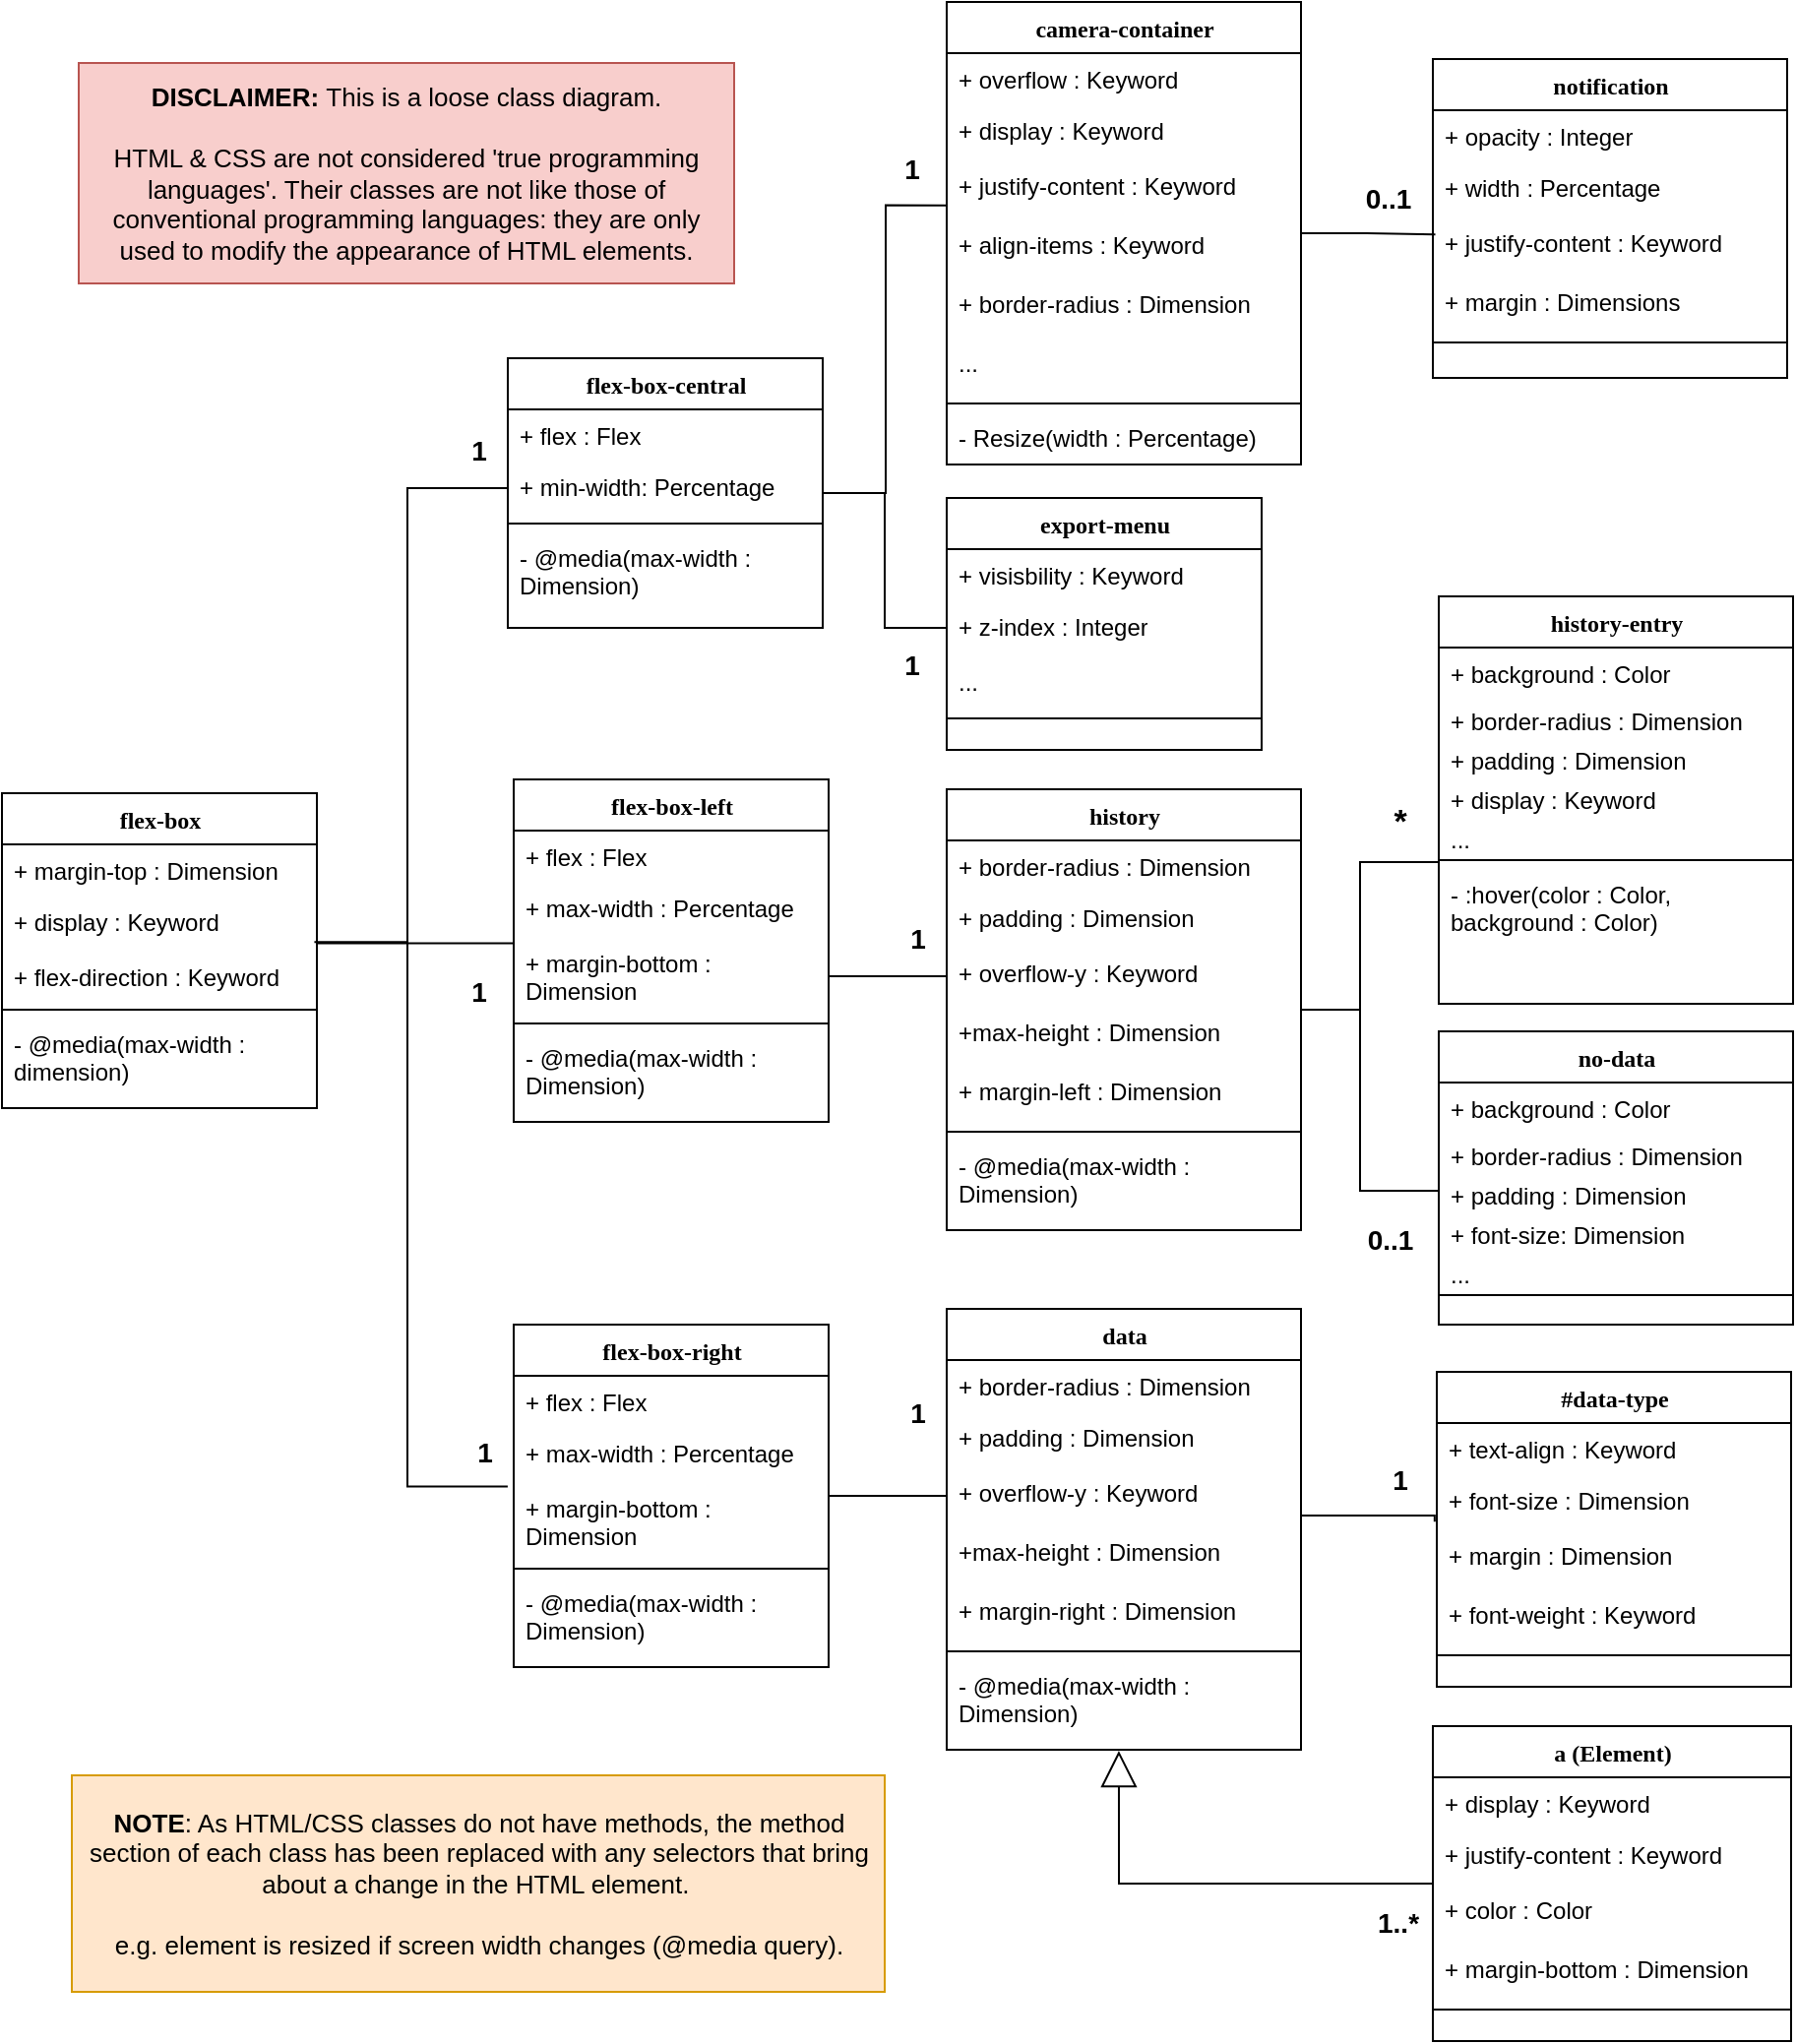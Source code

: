 <mxfile version="24.2.1" type="github">
  <diagram name="Page-1" id="9f46799a-70d6-7492-0946-bef42562c5a5">
    <mxGraphModel dx="1733" dy="863" grid="0" gridSize="10" guides="1" tooltips="1" connect="1" arrows="1" fold="1" page="1" pageScale="1" pageWidth="1200" pageHeight="1600" background="#ffffff" math="0" shadow="0">
      <root>
        <mxCell id="0" />
        <mxCell id="1" parent="0" />
        <mxCell id="78961159f06e98e8-17" value="flex-box" style="swimlane;html=1;fontStyle=1;align=center;verticalAlign=top;childLayout=stackLayout;horizontal=1;startSize=26;horizontalStack=0;resizeParent=1;resizeLast=0;collapsible=1;marginBottom=0;swimlaneFillColor=#ffffff;rounded=0;shadow=0;comic=0;labelBackgroundColor=none;strokeWidth=1;fillColor=none;fontFamily=Verdana;fontSize=12" parent="1" vertex="1">
          <mxGeometry x="103" y="430" width="160" height="160" as="geometry">
            <mxRectangle x="90" y="83" width="160" height="30" as="alternateBounds" />
          </mxGeometry>
        </mxCell>
        <mxCell id="78961159f06e98e8-21" value="+ margin-top : Dimension" style="text;html=1;strokeColor=none;fillColor=none;align=left;verticalAlign=top;spacingLeft=4;spacingRight=4;whiteSpace=wrap;overflow=hidden;rotatable=0;points=[[0,0.5],[1,0.5]];portConstraint=eastwest;" parent="78961159f06e98e8-17" vertex="1">
          <mxGeometry y="26" width="160" height="26" as="geometry" />
        </mxCell>
        <mxCell id="78961159f06e98e8-23" value="+ display : Keyword" style="text;html=1;strokeColor=none;fillColor=none;align=left;verticalAlign=top;spacingLeft=4;spacingRight=4;whiteSpace=wrap;overflow=hidden;rotatable=0;points=[[0,0.5],[1,0.5]];portConstraint=eastwest;" parent="78961159f06e98e8-17" vertex="1">
          <mxGeometry y="52" width="160" height="28" as="geometry" />
        </mxCell>
        <mxCell id="78961159f06e98e8-25" value="+ flex-direction : Keyword" style="text;html=1;strokeColor=none;fillColor=none;align=left;verticalAlign=top;spacingLeft=4;spacingRight=4;whiteSpace=wrap;overflow=hidden;rotatable=0;points=[[0,0.5],[1,0.5]];portConstraint=eastwest;" parent="78961159f06e98e8-17" vertex="1">
          <mxGeometry y="80" width="160" height="26" as="geometry" />
        </mxCell>
        <mxCell id="78961159f06e98e8-19" value="" style="line;html=1;strokeWidth=1;fillColor=none;align=left;verticalAlign=middle;spacingTop=-1;spacingLeft=3;spacingRight=3;rotatable=0;labelPosition=right;points=[];portConstraint=eastwest;" parent="78961159f06e98e8-17" vertex="1">
          <mxGeometry y="106" width="160" height="8" as="geometry" />
        </mxCell>
        <mxCell id="78961159f06e98e8-27" value="- @media(max-width : dimension)" style="text;html=1;strokeColor=none;fillColor=none;align=left;verticalAlign=top;spacingLeft=4;spacingRight=4;whiteSpace=wrap;overflow=hidden;rotatable=0;points=[[0,0.5],[1,0.5]];portConstraint=eastwest;" parent="78961159f06e98e8-17" vertex="1">
          <mxGeometry y="114" width="160" height="46" as="geometry" />
        </mxCell>
        <mxCell id="QspbpNz6Xd5K4gfzbwX--32" style="edgeStyle=orthogonalEdgeStyle;rounded=0;orthogonalLoop=1;jettySize=auto;html=1;entryX=0;entryY=0.5;entryDx=0;entryDy=0;endArrow=none;endFill=0;" edge="1" parent="1" source="VXxcSdtV-oXkEHzaBl_M-11" target="QspbpNz6Xd5K4gfzbwX--6">
          <mxGeometry relative="1" as="geometry" />
        </mxCell>
        <mxCell id="VXxcSdtV-oXkEHzaBl_M-11" value="flex-box-central" style="swimlane;html=1;fontStyle=1;align=center;verticalAlign=top;childLayout=stackLayout;horizontal=1;startSize=26;horizontalStack=0;resizeParent=1;resizeLast=0;collapsible=1;marginBottom=0;swimlaneFillColor=#ffffff;rounded=0;shadow=0;comic=0;labelBackgroundColor=none;strokeWidth=1;fillColor=none;fontFamily=Verdana;fontSize=12" parent="1" vertex="1">
          <mxGeometry x="360" y="209" width="160" height="137" as="geometry">
            <mxRectangle x="90" y="83" width="160" height="30" as="alternateBounds" />
          </mxGeometry>
        </mxCell>
        <mxCell id="VXxcSdtV-oXkEHzaBl_M-12" value="+ flex : Flex" style="text;html=1;strokeColor=none;fillColor=none;align=left;verticalAlign=top;spacingLeft=4;spacingRight=4;whiteSpace=wrap;overflow=hidden;rotatable=0;points=[[0,0.5],[1,0.5]];portConstraint=eastwest;" parent="VXxcSdtV-oXkEHzaBl_M-11" vertex="1">
          <mxGeometry y="26" width="160" height="26" as="geometry" />
        </mxCell>
        <mxCell id="VXxcSdtV-oXkEHzaBl_M-14" value="+ min-width: Percentage" style="text;html=1;strokeColor=none;fillColor=none;align=left;verticalAlign=top;spacingLeft=4;spacingRight=4;whiteSpace=wrap;overflow=hidden;rotatable=0;points=[[0,0.5],[1,0.5]];portConstraint=eastwest;" parent="VXxcSdtV-oXkEHzaBl_M-11" vertex="1">
          <mxGeometry y="52" width="160" height="28" as="geometry" />
        </mxCell>
        <mxCell id="VXxcSdtV-oXkEHzaBl_M-16" value="" style="line;html=1;strokeWidth=1;fillColor=none;align=left;verticalAlign=middle;spacingTop=-1;spacingLeft=3;spacingRight=3;rotatable=0;labelPosition=right;points=[];portConstraint=eastwest;" parent="VXxcSdtV-oXkEHzaBl_M-11" vertex="1">
          <mxGeometry y="80" width="160" height="8" as="geometry" />
        </mxCell>
        <mxCell id="VXxcSdtV-oXkEHzaBl_M-17" value="- @media(max-width : Dimension)" style="text;html=1;strokeColor=none;fillColor=none;align=left;verticalAlign=top;spacingLeft=4;spacingRight=4;whiteSpace=wrap;overflow=hidden;rotatable=0;points=[[0,0.5],[1,0.5]];portConstraint=eastwest;" parent="VXxcSdtV-oXkEHzaBl_M-11" vertex="1">
          <mxGeometry y="88" width="160" height="46" as="geometry" />
        </mxCell>
        <mxCell id="VXxcSdtV-oXkEHzaBl_M-3" style="edgeStyle=orthogonalEdgeStyle;rounded=0;orthogonalLoop=1;jettySize=auto;html=1;strokeColor=default;align=center;verticalAlign=middle;fontFamily=Helvetica;fontSize=11;fontColor=default;labelBackgroundColor=default;endArrow=none;endFill=0;entryX=0;entryY=0.5;entryDx=0;entryDy=0;exitX=0.992;exitY=-0.17;exitDx=0;exitDy=0;exitPerimeter=0;" parent="1" source="78961159f06e98e8-25" target="VXxcSdtV-oXkEHzaBl_M-14" edge="1">
          <mxGeometry relative="1" as="geometry">
            <mxPoint x="363" y="439" as="targetPoint" />
            <Array as="points">
              <mxPoint x="309" y="506" />
              <mxPoint x="309" y="275" />
            </Array>
          </mxGeometry>
        </mxCell>
        <mxCell id="VXxcSdtV-oXkEHzaBl_M-19" value="1" style="text;html=1;align=center;verticalAlign=middle;resizable=0;points=[];autosize=1;strokeColor=none;fillColor=none;fontFamily=Helvetica;fontSize=14;fontColor=default;labelBackgroundColor=default;fontStyle=1" parent="1" vertex="1">
          <mxGeometry x="330" y="241" width="30" height="30" as="geometry" />
        </mxCell>
        <mxCell id="VXxcSdtV-oXkEHzaBl_M-20" value="flex-box-left" style="swimlane;html=1;fontStyle=1;align=center;verticalAlign=top;childLayout=stackLayout;horizontal=1;startSize=26;horizontalStack=0;resizeParent=1;resizeLast=0;collapsible=1;marginBottom=0;swimlaneFillColor=#ffffff;rounded=0;shadow=0;comic=0;labelBackgroundColor=none;strokeWidth=1;fillColor=none;fontFamily=Verdana;fontSize=12" parent="1" vertex="1">
          <mxGeometry x="363" y="423" width="160" height="174" as="geometry">
            <mxRectangle x="90" y="83" width="160" height="30" as="alternateBounds" />
          </mxGeometry>
        </mxCell>
        <mxCell id="VXxcSdtV-oXkEHzaBl_M-21" value="+ flex : Flex" style="text;html=1;strokeColor=none;fillColor=none;align=left;verticalAlign=top;spacingLeft=4;spacingRight=4;whiteSpace=wrap;overflow=hidden;rotatable=0;points=[[0,0.5],[1,0.5]];portConstraint=eastwest;" parent="VXxcSdtV-oXkEHzaBl_M-20" vertex="1">
          <mxGeometry y="26" width="160" height="26" as="geometry" />
        </mxCell>
        <mxCell id="VXxcSdtV-oXkEHzaBl_M-23" value="+ max-width : Percentage" style="text;html=1;strokeColor=none;fillColor=none;align=left;verticalAlign=top;spacingLeft=4;spacingRight=4;whiteSpace=wrap;overflow=hidden;rotatable=0;points=[[0,0.5],[1,0.5]];portConstraint=eastwest;" parent="VXxcSdtV-oXkEHzaBl_M-20" vertex="1">
          <mxGeometry y="52" width="160" height="28" as="geometry" />
        </mxCell>
        <mxCell id="VXxcSdtV-oXkEHzaBl_M-24" value="+ margin-bottom : Dimension" style="text;html=1;strokeColor=none;fillColor=none;align=left;verticalAlign=top;spacingLeft=4;spacingRight=4;whiteSpace=wrap;overflow=hidden;rotatable=0;points=[[0,0.5],[1,0.5]];portConstraint=eastwest;" parent="VXxcSdtV-oXkEHzaBl_M-20" vertex="1">
          <mxGeometry y="80" width="160" height="40" as="geometry" />
        </mxCell>
        <mxCell id="VXxcSdtV-oXkEHzaBl_M-25" value="" style="line;html=1;strokeWidth=1;fillColor=none;align=left;verticalAlign=middle;spacingTop=-1;spacingLeft=3;spacingRight=3;rotatable=0;labelPosition=right;points=[];portConstraint=eastwest;" parent="VXxcSdtV-oXkEHzaBl_M-20" vertex="1">
          <mxGeometry y="120" width="160" height="8" as="geometry" />
        </mxCell>
        <mxCell id="VXxcSdtV-oXkEHzaBl_M-26" value="- @media(max-width : Dimension)" style="text;html=1;strokeColor=none;fillColor=none;align=left;verticalAlign=top;spacingLeft=4;spacingRight=4;whiteSpace=wrap;overflow=hidden;rotatable=0;points=[[0,0.5],[1,0.5]];portConstraint=eastwest;" parent="VXxcSdtV-oXkEHzaBl_M-20" vertex="1">
          <mxGeometry y="128" width="160" height="46" as="geometry" />
        </mxCell>
        <mxCell id="VXxcSdtV-oXkEHzaBl_M-59" style="edgeStyle=orthogonalEdgeStyle;rounded=0;orthogonalLoop=1;jettySize=auto;html=1;entryX=0;entryY=0.5;entryDx=0;entryDy=0;strokeColor=default;align=center;verticalAlign=middle;fontFamily=Helvetica;fontSize=11;fontColor=default;labelBackgroundColor=default;endArrow=none;endFill=0;" parent="1" source="VXxcSdtV-oXkEHzaBl_M-34" target="VXxcSdtV-oXkEHzaBl_M-54" edge="1">
          <mxGeometry relative="1" as="geometry" />
        </mxCell>
        <mxCell id="VXxcSdtV-oXkEHzaBl_M-34" value="flex-box-right" style="swimlane;html=1;fontStyle=1;align=center;verticalAlign=top;childLayout=stackLayout;horizontal=1;startSize=26;horizontalStack=0;resizeParent=1;resizeLast=0;collapsible=1;marginBottom=0;swimlaneFillColor=#ffffff;rounded=0;shadow=0;comic=0;labelBackgroundColor=none;strokeWidth=1;fillColor=none;fontFamily=Verdana;fontSize=12" parent="1" vertex="1">
          <mxGeometry x="363" y="700" width="160" height="174" as="geometry">
            <mxRectangle x="90" y="83" width="160" height="30" as="alternateBounds" />
          </mxGeometry>
        </mxCell>
        <mxCell id="VXxcSdtV-oXkEHzaBl_M-35" value="+ flex : Flex" style="text;html=1;strokeColor=none;fillColor=none;align=left;verticalAlign=top;spacingLeft=4;spacingRight=4;whiteSpace=wrap;overflow=hidden;rotatable=0;points=[[0,0.5],[1,0.5]];portConstraint=eastwest;" parent="VXxcSdtV-oXkEHzaBl_M-34" vertex="1">
          <mxGeometry y="26" width="160" height="26" as="geometry" />
        </mxCell>
        <mxCell id="VXxcSdtV-oXkEHzaBl_M-36" value="+ max-width : Percentage" style="text;html=1;strokeColor=none;fillColor=none;align=left;verticalAlign=top;spacingLeft=4;spacingRight=4;whiteSpace=wrap;overflow=hidden;rotatable=0;points=[[0,0.5],[1,0.5]];portConstraint=eastwest;" parent="VXxcSdtV-oXkEHzaBl_M-34" vertex="1">
          <mxGeometry y="52" width="160" height="28" as="geometry" />
        </mxCell>
        <mxCell id="VXxcSdtV-oXkEHzaBl_M-37" value="+ margin-bottom : Dimension" style="text;html=1;strokeColor=none;fillColor=none;align=left;verticalAlign=top;spacingLeft=4;spacingRight=4;whiteSpace=wrap;overflow=hidden;rotatable=0;points=[[0,0.5],[1,0.5]];portConstraint=eastwest;" parent="VXxcSdtV-oXkEHzaBl_M-34" vertex="1">
          <mxGeometry y="80" width="160" height="40" as="geometry" />
        </mxCell>
        <mxCell id="VXxcSdtV-oXkEHzaBl_M-38" value="" style="line;html=1;strokeWidth=1;fillColor=none;align=left;verticalAlign=middle;spacingTop=-1;spacingLeft=3;spacingRight=3;rotatable=0;labelPosition=right;points=[];portConstraint=eastwest;" parent="VXxcSdtV-oXkEHzaBl_M-34" vertex="1">
          <mxGeometry y="120" width="160" height="8" as="geometry" />
        </mxCell>
        <mxCell id="VXxcSdtV-oXkEHzaBl_M-39" value="- @media(max-width : Dimension)" style="text;html=1;strokeColor=none;fillColor=none;align=left;verticalAlign=top;spacingLeft=4;spacingRight=4;whiteSpace=wrap;overflow=hidden;rotatable=0;points=[[0,0.5],[1,0.5]];portConstraint=eastwest;" parent="VXxcSdtV-oXkEHzaBl_M-34" vertex="1">
          <mxGeometry y="128" width="160" height="46" as="geometry" />
        </mxCell>
        <mxCell id="VXxcSdtV-oXkEHzaBl_M-40" style="edgeStyle=orthogonalEdgeStyle;rounded=0;orthogonalLoop=1;jettySize=auto;html=1;entryX=-0.001;entryY=0.08;entryDx=0;entryDy=0;entryPerimeter=0;strokeColor=default;align=center;verticalAlign=middle;fontFamily=Helvetica;fontSize=11;fontColor=default;labelBackgroundColor=default;endArrow=none;endFill=0;" parent="1" source="78961159f06e98e8-17" target="VXxcSdtV-oXkEHzaBl_M-24" edge="1">
          <mxGeometry relative="1" as="geometry">
            <Array as="points">
              <mxPoint x="363" y="506" />
            </Array>
          </mxGeometry>
        </mxCell>
        <mxCell id="VXxcSdtV-oXkEHzaBl_M-41" style="edgeStyle=orthogonalEdgeStyle;rounded=0;orthogonalLoop=1;jettySize=auto;html=1;entryX=-0.019;entryY=0.056;entryDx=0;entryDy=0;entryPerimeter=0;strokeColor=default;align=center;verticalAlign=middle;fontFamily=Helvetica;fontSize=11;fontColor=default;labelBackgroundColor=default;endArrow=none;endFill=0;" parent="1" source="78961159f06e98e8-17" target="VXxcSdtV-oXkEHzaBl_M-37" edge="1">
          <mxGeometry relative="1" as="geometry">
            <Array as="points">
              <mxPoint x="309" y="506" />
              <mxPoint x="309" y="782" />
            </Array>
          </mxGeometry>
        </mxCell>
        <mxCell id="VXxcSdtV-oXkEHzaBl_M-42" value="1" style="text;html=1;align=center;verticalAlign=middle;resizable=0;points=[];autosize=1;strokeColor=none;fillColor=none;fontFamily=Helvetica;fontSize=14;fontColor=default;labelBackgroundColor=default;fontStyle=1" parent="1" vertex="1">
          <mxGeometry x="330" y="516" width="30" height="30" as="geometry" />
        </mxCell>
        <mxCell id="VXxcSdtV-oXkEHzaBl_M-43" value="1" style="text;html=1;align=center;verticalAlign=middle;resizable=0;points=[];autosize=1;strokeColor=none;fillColor=none;fontFamily=Helvetica;fontSize=14;fontColor=default;labelBackgroundColor=default;fontStyle=1" parent="1" vertex="1">
          <mxGeometry x="333" y="750" width="30" height="30" as="geometry" />
        </mxCell>
        <mxCell id="VXxcSdtV-oXkEHzaBl_M-116" style="edgeStyle=orthogonalEdgeStyle;rounded=0;orthogonalLoop=1;jettySize=auto;html=1;entryX=0;entryY=0.5;entryDx=0;entryDy=0;strokeColor=default;align=center;verticalAlign=middle;fontFamily=Helvetica;fontSize=11;fontColor=default;labelBackgroundColor=default;endArrow=none;endFill=0;" parent="1" source="VXxcSdtV-oXkEHzaBl_M-44" target="VXxcSdtV-oXkEHzaBl_M-104" edge="1">
          <mxGeometry relative="1" as="geometry">
            <Array as="points">
              <mxPoint x="793" y="540" />
              <mxPoint x="793" y="465" />
            </Array>
          </mxGeometry>
        </mxCell>
        <mxCell id="VXxcSdtV-oXkEHzaBl_M-117" style="edgeStyle=orthogonalEdgeStyle;rounded=0;orthogonalLoop=1;jettySize=auto;html=1;entryX=0;entryY=0.5;entryDx=0;entryDy=0;strokeColor=default;align=center;verticalAlign=middle;fontFamily=Helvetica;fontSize=11;fontColor=default;labelBackgroundColor=default;endArrow=none;endFill=0;" parent="1" source="VXxcSdtV-oXkEHzaBl_M-44" target="VXxcSdtV-oXkEHzaBl_M-112" edge="1">
          <mxGeometry relative="1" as="geometry">
            <Array as="points">
              <mxPoint x="793" y="540" />
              <mxPoint x="793" y="632" />
              <mxPoint x="833" y="632" />
            </Array>
          </mxGeometry>
        </mxCell>
        <mxCell id="VXxcSdtV-oXkEHzaBl_M-44" value="history" style="swimlane;html=1;fontStyle=1;align=center;verticalAlign=top;childLayout=stackLayout;horizontal=1;startSize=26;horizontalStack=0;resizeParent=1;resizeLast=0;collapsible=1;marginBottom=0;swimlaneFillColor=#ffffff;rounded=0;shadow=0;comic=0;labelBackgroundColor=none;strokeWidth=1;fillColor=none;fontFamily=Verdana;fontSize=12" parent="1" vertex="1">
          <mxGeometry x="583" y="428" width="180" height="224" as="geometry">
            <mxRectangle x="90" y="83" width="160" height="30" as="alternateBounds" />
          </mxGeometry>
        </mxCell>
        <mxCell id="VXxcSdtV-oXkEHzaBl_M-45" value="+ border-radius : Dimension" style="text;html=1;strokeColor=none;fillColor=none;align=left;verticalAlign=top;spacingLeft=4;spacingRight=4;whiteSpace=wrap;overflow=hidden;rotatable=0;points=[[0,0.5],[1,0.5]];portConstraint=eastwest;" parent="VXxcSdtV-oXkEHzaBl_M-44" vertex="1">
          <mxGeometry y="26" width="180" height="26" as="geometry" />
        </mxCell>
        <mxCell id="VXxcSdtV-oXkEHzaBl_M-46" value="+ padding : Dimension" style="text;html=1;strokeColor=none;fillColor=none;align=left;verticalAlign=top;spacingLeft=4;spacingRight=4;whiteSpace=wrap;overflow=hidden;rotatable=0;points=[[0,0.5],[1,0.5]];portConstraint=eastwest;" parent="VXxcSdtV-oXkEHzaBl_M-44" vertex="1">
          <mxGeometry y="52" width="180" height="28" as="geometry" />
        </mxCell>
        <mxCell id="VXxcSdtV-oXkEHzaBl_M-47" value="+ overflow-y : Keyword" style="text;html=1;strokeColor=none;fillColor=none;align=left;verticalAlign=top;spacingLeft=4;spacingRight=4;whiteSpace=wrap;overflow=hidden;rotatable=0;points=[[0,0.5],[1,0.5]];portConstraint=eastwest;" parent="VXxcSdtV-oXkEHzaBl_M-44" vertex="1">
          <mxGeometry y="80" width="180" height="30" as="geometry" />
        </mxCell>
        <mxCell id="VXxcSdtV-oXkEHzaBl_M-50" value="+max-height : Dimension" style="text;html=1;strokeColor=none;fillColor=none;align=left;verticalAlign=top;spacingLeft=4;spacingRight=4;whiteSpace=wrap;overflow=hidden;rotatable=0;points=[[0,0.5],[1,0.5]];portConstraint=eastwest;" parent="VXxcSdtV-oXkEHzaBl_M-44" vertex="1">
          <mxGeometry y="110" width="180" height="30" as="geometry" />
        </mxCell>
        <mxCell id="VXxcSdtV-oXkEHzaBl_M-65" value="+ margin-left : Dimension" style="text;html=1;strokeColor=none;fillColor=none;align=left;verticalAlign=top;spacingLeft=4;spacingRight=4;whiteSpace=wrap;overflow=hidden;rotatable=0;points=[[0,0.5],[1,0.5]];portConstraint=eastwest;" parent="VXxcSdtV-oXkEHzaBl_M-44" vertex="1">
          <mxGeometry y="140" width="180" height="30" as="geometry" />
        </mxCell>
        <mxCell id="VXxcSdtV-oXkEHzaBl_M-48" value="" style="line;html=1;strokeWidth=1;fillColor=none;align=left;verticalAlign=middle;spacingTop=-1;spacingLeft=3;spacingRight=3;rotatable=0;labelPosition=right;points=[];portConstraint=eastwest;" parent="VXxcSdtV-oXkEHzaBl_M-44" vertex="1">
          <mxGeometry y="170" width="180" height="8" as="geometry" />
        </mxCell>
        <mxCell id="VXxcSdtV-oXkEHzaBl_M-49" value="- @media(max-width : Dimension)" style="text;html=1;strokeColor=none;fillColor=none;align=left;verticalAlign=top;spacingLeft=4;spacingRight=4;whiteSpace=wrap;overflow=hidden;rotatable=0;points=[[0,0.5],[1,0.5]];portConstraint=eastwest;" parent="VXxcSdtV-oXkEHzaBl_M-44" vertex="1">
          <mxGeometry y="178" width="180" height="46" as="geometry" />
        </mxCell>
        <mxCell id="VXxcSdtV-oXkEHzaBl_M-51" value="data" style="swimlane;html=1;fontStyle=1;align=center;verticalAlign=top;childLayout=stackLayout;horizontal=1;startSize=26;horizontalStack=0;resizeParent=1;resizeLast=0;collapsible=1;marginBottom=0;swimlaneFillColor=#ffffff;rounded=0;shadow=0;comic=0;labelBackgroundColor=none;strokeWidth=1;fillColor=none;fontFamily=Verdana;fontSize=12" parent="1" vertex="1">
          <mxGeometry x="583" y="692" width="180" height="224" as="geometry">
            <mxRectangle x="90" y="83" width="160" height="30" as="alternateBounds" />
          </mxGeometry>
        </mxCell>
        <mxCell id="VXxcSdtV-oXkEHzaBl_M-52" value="+ border-radius : Dimension" style="text;html=1;strokeColor=none;fillColor=none;align=left;verticalAlign=top;spacingLeft=4;spacingRight=4;whiteSpace=wrap;overflow=hidden;rotatable=0;points=[[0,0.5],[1,0.5]];portConstraint=eastwest;" parent="VXxcSdtV-oXkEHzaBl_M-51" vertex="1">
          <mxGeometry y="26" width="180" height="26" as="geometry" />
        </mxCell>
        <mxCell id="VXxcSdtV-oXkEHzaBl_M-53" value="+ padding : Dimension" style="text;html=1;strokeColor=none;fillColor=none;align=left;verticalAlign=top;spacingLeft=4;spacingRight=4;whiteSpace=wrap;overflow=hidden;rotatable=0;points=[[0,0.5],[1,0.5]];portConstraint=eastwest;" parent="VXxcSdtV-oXkEHzaBl_M-51" vertex="1">
          <mxGeometry y="52" width="180" height="28" as="geometry" />
        </mxCell>
        <mxCell id="VXxcSdtV-oXkEHzaBl_M-54" value="+ overflow-y : Keyword" style="text;html=1;strokeColor=none;fillColor=none;align=left;verticalAlign=top;spacingLeft=4;spacingRight=4;whiteSpace=wrap;overflow=hidden;rotatable=0;points=[[0,0.5],[1,0.5]];portConstraint=eastwest;" parent="VXxcSdtV-oXkEHzaBl_M-51" vertex="1">
          <mxGeometry y="80" width="180" height="30" as="geometry" />
        </mxCell>
        <mxCell id="VXxcSdtV-oXkEHzaBl_M-55" value="+max-height : Dimension" style="text;html=1;strokeColor=none;fillColor=none;align=left;verticalAlign=top;spacingLeft=4;spacingRight=4;whiteSpace=wrap;overflow=hidden;rotatable=0;points=[[0,0.5],[1,0.5]];portConstraint=eastwest;" parent="VXxcSdtV-oXkEHzaBl_M-51" vertex="1">
          <mxGeometry y="110" width="180" height="30" as="geometry" />
        </mxCell>
        <mxCell id="VXxcSdtV-oXkEHzaBl_M-66" value="+ margin-right : Dimension" style="text;html=1;strokeColor=none;fillColor=none;align=left;verticalAlign=top;spacingLeft=4;spacingRight=4;whiteSpace=wrap;overflow=hidden;rotatable=0;points=[[0,0.5],[1,0.5]];portConstraint=eastwest;" parent="VXxcSdtV-oXkEHzaBl_M-51" vertex="1">
          <mxGeometry y="140" width="180" height="30" as="geometry" />
        </mxCell>
        <mxCell id="VXxcSdtV-oXkEHzaBl_M-56" value="" style="line;html=1;strokeWidth=1;fillColor=none;align=left;verticalAlign=middle;spacingTop=-1;spacingLeft=3;spacingRight=3;rotatable=0;labelPosition=right;points=[];portConstraint=eastwest;" parent="VXxcSdtV-oXkEHzaBl_M-51" vertex="1">
          <mxGeometry y="170" width="180" height="8" as="geometry" />
        </mxCell>
        <mxCell id="VXxcSdtV-oXkEHzaBl_M-57" value="- @media(max-width : Dimension)" style="text;html=1;strokeColor=none;fillColor=none;align=left;verticalAlign=top;spacingLeft=4;spacingRight=4;whiteSpace=wrap;overflow=hidden;rotatable=0;points=[[0,0.5],[1,0.5]];portConstraint=eastwest;" parent="VXxcSdtV-oXkEHzaBl_M-51" vertex="1">
          <mxGeometry y="178" width="180" height="46" as="geometry" />
        </mxCell>
        <mxCell id="VXxcSdtV-oXkEHzaBl_M-58" style="edgeStyle=orthogonalEdgeStyle;rounded=0;orthogonalLoop=1;jettySize=auto;html=1;entryX=0;entryY=0.5;entryDx=0;entryDy=0;strokeColor=default;align=center;verticalAlign=middle;fontFamily=Helvetica;fontSize=11;fontColor=default;labelBackgroundColor=default;endArrow=none;endFill=0;" parent="1" source="VXxcSdtV-oXkEHzaBl_M-24" target="VXxcSdtV-oXkEHzaBl_M-47" edge="1">
          <mxGeometry relative="1" as="geometry" />
        </mxCell>
        <mxCell id="VXxcSdtV-oXkEHzaBl_M-60" value="1" style="text;html=1;align=center;verticalAlign=middle;resizable=0;points=[];autosize=1;strokeColor=none;fillColor=none;fontFamily=Helvetica;fontSize=14;fontColor=default;labelBackgroundColor=default;fontStyle=1" parent="1" vertex="1">
          <mxGeometry x="553" y="489" width="30" height="30" as="geometry" />
        </mxCell>
        <mxCell id="VXxcSdtV-oXkEHzaBl_M-61" value="1" style="text;html=1;align=center;verticalAlign=middle;resizable=0;points=[];autosize=1;strokeColor=none;fillColor=none;fontFamily=Helvetica;fontSize=14;fontColor=default;labelBackgroundColor=default;fontStyle=1" parent="1" vertex="1">
          <mxGeometry x="553" y="730" width="30" height="30" as="geometry" />
        </mxCell>
        <mxCell id="VXxcSdtV-oXkEHzaBl_M-67" value="#data-type" style="swimlane;html=1;fontStyle=1;align=center;verticalAlign=top;childLayout=stackLayout;horizontal=1;startSize=26;horizontalStack=0;resizeParent=1;resizeLast=0;collapsible=1;marginBottom=0;swimlaneFillColor=#ffffff;rounded=0;shadow=0;comic=0;labelBackgroundColor=none;strokeWidth=1;fillColor=none;fontFamily=Verdana;fontSize=12" parent="1" vertex="1">
          <mxGeometry x="832" y="724" width="180" height="160" as="geometry">
            <mxRectangle x="90" y="83" width="160" height="30" as="alternateBounds" />
          </mxGeometry>
        </mxCell>
        <mxCell id="VXxcSdtV-oXkEHzaBl_M-68" value="+ text-align : Keyword" style="text;html=1;strokeColor=none;fillColor=none;align=left;verticalAlign=top;spacingLeft=4;spacingRight=4;whiteSpace=wrap;overflow=hidden;rotatable=0;points=[[0,0.5],[1,0.5]];portConstraint=eastwest;" parent="VXxcSdtV-oXkEHzaBl_M-67" vertex="1">
          <mxGeometry y="26" width="180" height="26" as="geometry" />
        </mxCell>
        <mxCell id="VXxcSdtV-oXkEHzaBl_M-69" value="+ font-size : Dimension" style="text;html=1;strokeColor=none;fillColor=none;align=left;verticalAlign=top;spacingLeft=4;spacingRight=4;whiteSpace=wrap;overflow=hidden;rotatable=0;points=[[0,0.5],[1,0.5]];portConstraint=eastwest;" parent="VXxcSdtV-oXkEHzaBl_M-67" vertex="1">
          <mxGeometry y="52" width="180" height="28" as="geometry" />
        </mxCell>
        <mxCell id="VXxcSdtV-oXkEHzaBl_M-70" value="+ margin : Dimension" style="text;html=1;strokeColor=none;fillColor=none;align=left;verticalAlign=top;spacingLeft=4;spacingRight=4;whiteSpace=wrap;overflow=hidden;rotatable=0;points=[[0,0.5],[1,0.5]];portConstraint=eastwest;" parent="VXxcSdtV-oXkEHzaBl_M-67" vertex="1">
          <mxGeometry y="80" width="180" height="30" as="geometry" />
        </mxCell>
        <mxCell id="VXxcSdtV-oXkEHzaBl_M-71" value="+ font-weight : Keyword" style="text;html=1;strokeColor=none;fillColor=none;align=left;verticalAlign=top;spacingLeft=4;spacingRight=4;whiteSpace=wrap;overflow=hidden;rotatable=0;points=[[0,0.5],[1,0.5]];portConstraint=eastwest;" parent="VXxcSdtV-oXkEHzaBl_M-67" vertex="1">
          <mxGeometry y="110" width="180" height="30" as="geometry" />
        </mxCell>
        <mxCell id="VXxcSdtV-oXkEHzaBl_M-73" value="" style="line;html=1;strokeWidth=1;fillColor=none;align=left;verticalAlign=middle;spacingTop=-1;spacingLeft=3;spacingRight=3;rotatable=0;labelPosition=right;points=[];portConstraint=eastwest;" parent="VXxcSdtV-oXkEHzaBl_M-67" vertex="1">
          <mxGeometry y="140" width="180" height="8" as="geometry" />
        </mxCell>
        <mxCell id="VXxcSdtV-oXkEHzaBl_M-87" value="a (Element)" style="swimlane;html=1;fontStyle=1;align=center;verticalAlign=top;childLayout=stackLayout;horizontal=1;startSize=26;horizontalStack=0;resizeParent=1;resizeLast=0;collapsible=1;marginBottom=0;swimlaneFillColor=#ffffff;rounded=0;shadow=0;comic=0;labelBackgroundColor=none;strokeWidth=1;fillColor=none;fontFamily=Verdana;fontSize=12" parent="1" vertex="1">
          <mxGeometry x="830" y="904" width="182" height="160" as="geometry">
            <mxRectangle x="90" y="83" width="160" height="30" as="alternateBounds" />
          </mxGeometry>
        </mxCell>
        <mxCell id="VXxcSdtV-oXkEHzaBl_M-88" value="+ display : Keyword" style="text;html=1;strokeColor=none;fillColor=none;align=left;verticalAlign=top;spacingLeft=4;spacingRight=4;whiteSpace=wrap;overflow=hidden;rotatable=0;points=[[0,0.5],[1,0.5]];portConstraint=eastwest;" parent="VXxcSdtV-oXkEHzaBl_M-87" vertex="1">
          <mxGeometry y="26" width="182" height="26" as="geometry" />
        </mxCell>
        <mxCell id="VXxcSdtV-oXkEHzaBl_M-89" value="+ justify-content : Keyword" style="text;html=1;strokeColor=none;fillColor=none;align=left;verticalAlign=top;spacingLeft=4;spacingRight=4;whiteSpace=wrap;overflow=hidden;rotatable=0;points=[[0,0.5],[1,0.5]];portConstraint=eastwest;" parent="VXxcSdtV-oXkEHzaBl_M-87" vertex="1">
          <mxGeometry y="52" width="182" height="28" as="geometry" />
        </mxCell>
        <mxCell id="VXxcSdtV-oXkEHzaBl_M-90" value="+ color : Color" style="text;html=1;strokeColor=none;fillColor=none;align=left;verticalAlign=top;spacingLeft=4;spacingRight=4;whiteSpace=wrap;overflow=hidden;rotatable=0;points=[[0,0.5],[1,0.5]];portConstraint=eastwest;" parent="VXxcSdtV-oXkEHzaBl_M-87" vertex="1">
          <mxGeometry y="80" width="182" height="30" as="geometry" />
        </mxCell>
        <mxCell id="VXxcSdtV-oXkEHzaBl_M-91" value="+ margin-bottom : Dimension" style="text;html=1;strokeColor=none;fillColor=none;align=left;verticalAlign=top;spacingLeft=4;spacingRight=4;whiteSpace=wrap;overflow=hidden;rotatable=0;points=[[0,0.5],[1,0.5]];portConstraint=eastwest;" parent="VXxcSdtV-oXkEHzaBl_M-87" vertex="1">
          <mxGeometry y="110" width="182" height="30" as="geometry" />
        </mxCell>
        <mxCell id="VXxcSdtV-oXkEHzaBl_M-93" value="" style="line;html=1;strokeWidth=1;fillColor=none;align=left;verticalAlign=middle;spacingTop=-1;spacingLeft=3;spacingRight=3;rotatable=0;labelPosition=right;points=[];portConstraint=eastwest;" parent="VXxcSdtV-oXkEHzaBl_M-87" vertex="1">
          <mxGeometry y="140" width="182" height="8" as="geometry" />
        </mxCell>
        <mxCell id="VXxcSdtV-oXkEHzaBl_M-96" style="edgeStyle=orthogonalEdgeStyle;rounded=0;orthogonalLoop=1;jettySize=auto;html=1;entryX=-0.006;entryY=-0.131;entryDx=0;entryDy=0;entryPerimeter=0;strokeColor=default;align=center;verticalAlign=middle;fontFamily=Helvetica;fontSize=11;fontColor=default;labelBackgroundColor=default;endArrow=none;endFill=0;" parent="1" source="VXxcSdtV-oXkEHzaBl_M-51" target="VXxcSdtV-oXkEHzaBl_M-70" edge="1">
          <mxGeometry relative="1" as="geometry">
            <Array as="points">
              <mxPoint x="831" y="797" />
            </Array>
          </mxGeometry>
        </mxCell>
        <mxCell id="VXxcSdtV-oXkEHzaBl_M-98" value="1" style="text;html=1;align=center;verticalAlign=middle;resizable=0;points=[];autosize=1;strokeColor=none;fillColor=none;fontFamily=Helvetica;fontSize=14;fontColor=default;labelBackgroundColor=default;fontStyle=1" parent="1" vertex="1">
          <mxGeometry x="798" y="764" width="30" height="30" as="geometry" />
        </mxCell>
        <mxCell id="VXxcSdtV-oXkEHzaBl_M-99" value="1..*" style="text;html=1;align=center;verticalAlign=middle;resizable=0;points=[];autosize=1;strokeColor=none;fillColor=none;fontFamily=Helvetica;fontSize=14;fontColor=default;labelBackgroundColor=default;fontStyle=1" parent="1" vertex="1">
          <mxGeometry x="792" y="989" width="40" height="30" as="geometry" />
        </mxCell>
        <mxCell id="VXxcSdtV-oXkEHzaBl_M-100" value="history-entry" style="swimlane;html=1;fontStyle=1;align=center;verticalAlign=top;childLayout=stackLayout;horizontal=1;startSize=26;horizontalStack=0;resizeParent=1;resizeLast=0;collapsible=1;marginBottom=0;swimlaneFillColor=#ffffff;rounded=0;shadow=0;comic=0;labelBackgroundColor=none;strokeWidth=1;fillColor=none;fontFamily=Verdana;fontSize=12" parent="1" vertex="1">
          <mxGeometry x="833" y="330" width="180" height="207" as="geometry">
            <mxRectangle x="90" y="83" width="160" height="30" as="alternateBounds" />
          </mxGeometry>
        </mxCell>
        <mxCell id="VXxcSdtV-oXkEHzaBl_M-101" value="+ background : Color" style="text;html=1;strokeColor=none;fillColor=none;align=left;verticalAlign=top;spacingLeft=4;spacingRight=4;whiteSpace=wrap;overflow=hidden;rotatable=0;points=[[0,0.5],[1,0.5]];portConstraint=eastwest;" parent="VXxcSdtV-oXkEHzaBl_M-100" vertex="1">
          <mxGeometry y="26" width="180" height="24" as="geometry" />
        </mxCell>
        <mxCell id="VXxcSdtV-oXkEHzaBl_M-102" value="+ border-radius : Dimension" style="text;html=1;strokeColor=none;fillColor=none;align=left;verticalAlign=top;spacingLeft=4;spacingRight=4;whiteSpace=wrap;overflow=hidden;rotatable=0;points=[[0,0.5],[1,0.5]];portConstraint=eastwest;" parent="VXxcSdtV-oXkEHzaBl_M-100" vertex="1">
          <mxGeometry y="50" width="180" height="20" as="geometry" />
        </mxCell>
        <mxCell id="VXxcSdtV-oXkEHzaBl_M-103" value="+ padding : Dimension" style="text;html=1;strokeColor=none;fillColor=none;align=left;verticalAlign=top;spacingLeft=4;spacingRight=4;whiteSpace=wrap;overflow=hidden;rotatable=0;points=[[0,0.5],[1,0.5]];portConstraint=eastwest;" parent="VXxcSdtV-oXkEHzaBl_M-100" vertex="1">
          <mxGeometry y="70" width="180" height="20" as="geometry" />
        </mxCell>
        <mxCell id="VXxcSdtV-oXkEHzaBl_M-104" value="+ display : Keyword" style="text;html=1;strokeColor=none;fillColor=none;align=left;verticalAlign=top;spacingLeft=4;spacingRight=4;whiteSpace=wrap;overflow=hidden;rotatable=0;points=[[0,0.5],[1,0.5]];portConstraint=eastwest;" parent="VXxcSdtV-oXkEHzaBl_M-100" vertex="1">
          <mxGeometry y="90" width="180" height="20" as="geometry" />
        </mxCell>
        <mxCell id="VXxcSdtV-oXkEHzaBl_M-105" value="..." style="text;html=1;strokeColor=none;fillColor=none;align=left;verticalAlign=top;spacingLeft=4;spacingRight=4;whiteSpace=wrap;overflow=hidden;rotatable=0;points=[[0,0.5],[1,0.5]];portConstraint=eastwest;" parent="VXxcSdtV-oXkEHzaBl_M-100" vertex="1">
          <mxGeometry y="110" width="180" height="20" as="geometry" />
        </mxCell>
        <mxCell id="VXxcSdtV-oXkEHzaBl_M-106" value="" style="line;html=1;strokeWidth=1;fillColor=none;align=left;verticalAlign=middle;spacingTop=-1;spacingLeft=3;spacingRight=3;rotatable=0;labelPosition=right;points=[];portConstraint=eastwest;" parent="VXxcSdtV-oXkEHzaBl_M-100" vertex="1">
          <mxGeometry y="130" width="180" height="8" as="geometry" />
        </mxCell>
        <mxCell id="VXxcSdtV-oXkEHzaBl_M-107" value="- :hover(color : Color, background : Color)" style="text;html=1;strokeColor=none;fillColor=none;align=left;verticalAlign=top;spacingLeft=4;spacingRight=4;whiteSpace=wrap;overflow=hidden;rotatable=0;points=[[0,0.5],[1,0.5]];portConstraint=eastwest;" parent="VXxcSdtV-oXkEHzaBl_M-100" vertex="1">
          <mxGeometry y="138" width="180" height="46" as="geometry" />
        </mxCell>
        <mxCell id="VXxcSdtV-oXkEHzaBl_M-108" value="no-data" style="swimlane;html=1;fontStyle=1;align=center;verticalAlign=top;childLayout=stackLayout;horizontal=1;startSize=26;horizontalStack=0;resizeParent=1;resizeLast=0;collapsible=1;marginBottom=0;swimlaneFillColor=#ffffff;rounded=0;shadow=0;comic=0;labelBackgroundColor=none;strokeWidth=1;fillColor=none;fontFamily=Verdana;fontSize=12" parent="1" vertex="1">
          <mxGeometry x="833" y="551" width="180" height="149" as="geometry">
            <mxRectangle x="90" y="83" width="160" height="30" as="alternateBounds" />
          </mxGeometry>
        </mxCell>
        <mxCell id="VXxcSdtV-oXkEHzaBl_M-109" value="+ background : Color" style="text;html=1;strokeColor=none;fillColor=none;align=left;verticalAlign=top;spacingLeft=4;spacingRight=4;whiteSpace=wrap;overflow=hidden;rotatable=0;points=[[0,0.5],[1,0.5]];portConstraint=eastwest;" parent="VXxcSdtV-oXkEHzaBl_M-108" vertex="1">
          <mxGeometry y="26" width="180" height="24" as="geometry" />
        </mxCell>
        <mxCell id="VXxcSdtV-oXkEHzaBl_M-110" value="+ border-radius : Dimension" style="text;html=1;strokeColor=none;fillColor=none;align=left;verticalAlign=top;spacingLeft=4;spacingRight=4;whiteSpace=wrap;overflow=hidden;rotatable=0;points=[[0,0.5],[1,0.5]];portConstraint=eastwest;" parent="VXxcSdtV-oXkEHzaBl_M-108" vertex="1">
          <mxGeometry y="50" width="180" height="20" as="geometry" />
        </mxCell>
        <mxCell id="VXxcSdtV-oXkEHzaBl_M-111" value="+ padding : Dimension" style="text;html=1;strokeColor=none;fillColor=none;align=left;verticalAlign=top;spacingLeft=4;spacingRight=4;whiteSpace=wrap;overflow=hidden;rotatable=0;points=[[0,0.5],[1,0.5]];portConstraint=eastwest;" parent="VXxcSdtV-oXkEHzaBl_M-108" vertex="1">
          <mxGeometry y="70" width="180" height="20" as="geometry" />
        </mxCell>
        <mxCell id="VXxcSdtV-oXkEHzaBl_M-112" value="+ font-size: Dimension" style="text;html=1;strokeColor=none;fillColor=none;align=left;verticalAlign=top;spacingLeft=4;spacingRight=4;whiteSpace=wrap;overflow=hidden;rotatable=0;points=[[0,0.5],[1,0.5]];portConstraint=eastwest;" parent="VXxcSdtV-oXkEHzaBl_M-108" vertex="1">
          <mxGeometry y="90" width="180" height="20" as="geometry" />
        </mxCell>
        <mxCell id="VXxcSdtV-oXkEHzaBl_M-113" value="..." style="text;html=1;strokeColor=none;fillColor=none;align=left;verticalAlign=top;spacingLeft=4;spacingRight=4;whiteSpace=wrap;overflow=hidden;rotatable=0;points=[[0,0.5],[1,0.5]];portConstraint=eastwest;" parent="VXxcSdtV-oXkEHzaBl_M-108" vertex="1">
          <mxGeometry y="110" width="180" height="20" as="geometry" />
        </mxCell>
        <mxCell id="VXxcSdtV-oXkEHzaBl_M-114" value="" style="line;html=1;strokeWidth=1;fillColor=none;align=left;verticalAlign=middle;spacingTop=-1;spacingLeft=3;spacingRight=3;rotatable=0;labelPosition=right;points=[];portConstraint=eastwest;" parent="VXxcSdtV-oXkEHzaBl_M-108" vertex="1">
          <mxGeometry y="130" width="180" height="8" as="geometry" />
        </mxCell>
        <mxCell id="VXxcSdtV-oXkEHzaBl_M-118" value="*" style="text;html=1;align=center;verticalAlign=middle;resizable=0;points=[];autosize=1;strokeColor=none;fillColor=none;fontFamily=Helvetica;fontSize=17;fontColor=default;labelBackgroundColor=default;fontStyle=1" parent="1" vertex="1">
          <mxGeometry x="798" y="430" width="30" height="30" as="geometry" />
        </mxCell>
        <mxCell id="VXxcSdtV-oXkEHzaBl_M-119" value="0..1" style="text;html=1;align=center;verticalAlign=middle;resizable=0;points=[];autosize=1;strokeColor=none;fillColor=none;fontFamily=Helvetica;fontSize=14;fontColor=default;labelBackgroundColor=default;fontStyle=1" parent="1" vertex="1">
          <mxGeometry x="783" y="642" width="50" height="30" as="geometry" />
        </mxCell>
        <mxCell id="VXxcSdtV-oXkEHzaBl_M-120" value="&lt;div style=&quot;font-size: 13px;&quot;&gt;&lt;b style=&quot;font-size: 13px;&quot;&gt;DISCLAIMER: &lt;/b&gt;This is a loose class diagram.&lt;/div&gt;&lt;div style=&quot;font-size: 13px;&quot;&gt;&amp;nbsp;&lt;/div&gt;&lt;div style=&quot;font-size: 13px;&quot;&gt;HTML &amp;amp; CSS are not considered &#39;true programming languages&#39;. Their classes are not like those of conventional programming languages: they are only used to modify the appearance of HTML elements.&lt;br&gt;&lt;/div&gt;" style="text;html=1;align=center;verticalAlign=middle;whiteSpace=wrap;rounded=0;fontFamily=Helvetica;fontSize=13;labelBackgroundColor=none;fillColor=#f8cecc;strokeColor=#b85450;spacingBottom=6;spacingTop=6;spacingLeft=6;spacingRight=6;" parent="1" vertex="1">
          <mxGeometry x="142" y="59" width="333" height="112" as="geometry" />
        </mxCell>
        <mxCell id="QspbpNz6Xd5K4gfzbwX--1" value="&lt;div&gt;export-menu&lt;/div&gt;&lt;div&gt;&lt;br&gt;&lt;/div&gt;" style="swimlane;html=1;fontStyle=1;align=center;verticalAlign=top;childLayout=stackLayout;horizontal=1;startSize=26;horizontalStack=0;resizeParent=1;resizeLast=0;collapsible=1;marginBottom=0;swimlaneFillColor=#ffffff;rounded=0;shadow=0;comic=0;labelBackgroundColor=none;strokeWidth=1;fillColor=none;fontFamily=Verdana;fontSize=12" vertex="1" parent="1">
          <mxGeometry x="583" y="280" width="160" height="128" as="geometry">
            <mxRectangle x="90" y="83" width="160" height="30" as="alternateBounds" />
          </mxGeometry>
        </mxCell>
        <mxCell id="QspbpNz6Xd5K4gfzbwX--2" value="+ visisbility : Keyword" style="text;html=1;strokeColor=none;fillColor=none;align=left;verticalAlign=top;spacingLeft=4;spacingRight=4;whiteSpace=wrap;overflow=hidden;rotatable=0;points=[[0,0.5],[1,0.5]];portConstraint=eastwest;" vertex="1" parent="QspbpNz6Xd5K4gfzbwX--1">
          <mxGeometry y="26" width="160" height="26" as="geometry" />
        </mxCell>
        <mxCell id="QspbpNz6Xd5K4gfzbwX--6" value="+ z-index : Integer" style="text;html=1;strokeColor=none;fillColor=none;align=left;verticalAlign=top;spacingLeft=4;spacingRight=4;whiteSpace=wrap;overflow=hidden;rotatable=0;points=[[0,0.5],[1,0.5]];portConstraint=eastwest;" vertex="1" parent="QspbpNz6Xd5K4gfzbwX--1">
          <mxGeometry y="52" width="160" height="28" as="geometry" />
        </mxCell>
        <mxCell id="QspbpNz6Xd5K4gfzbwX--3" value="..." style="text;html=1;strokeColor=none;fillColor=none;align=left;verticalAlign=top;spacingLeft=4;spacingRight=4;whiteSpace=wrap;overflow=hidden;rotatable=0;points=[[0,0.5],[1,0.5]];portConstraint=eastwest;" vertex="1" parent="QspbpNz6Xd5K4gfzbwX--1">
          <mxGeometry y="80" width="160" height="28" as="geometry" />
        </mxCell>
        <mxCell id="QspbpNz6Xd5K4gfzbwX--4" value="" style="line;html=1;strokeWidth=1;fillColor=none;align=left;verticalAlign=middle;spacingTop=-1;spacingLeft=3;spacingRight=3;rotatable=0;labelPosition=right;points=[];portConstraint=eastwest;" vertex="1" parent="QspbpNz6Xd5K4gfzbwX--1">
          <mxGeometry y="108" width="160" height="8" as="geometry" />
        </mxCell>
        <mxCell id="QspbpNz6Xd5K4gfzbwX--12" value="camera-container" style="swimlane;html=1;fontStyle=1;align=center;verticalAlign=top;childLayout=stackLayout;horizontal=1;startSize=26;horizontalStack=0;resizeParent=1;resizeLast=0;collapsible=1;marginBottom=0;swimlaneFillColor=#ffffff;rounded=0;shadow=0;comic=0;labelBackgroundColor=none;strokeWidth=1;fillColor=none;fontFamily=Verdana;fontSize=12" vertex="1" parent="1">
          <mxGeometry x="583" y="28" width="180" height="235" as="geometry">
            <mxRectangle x="90" y="83" width="160" height="30" as="alternateBounds" />
          </mxGeometry>
        </mxCell>
        <mxCell id="QspbpNz6Xd5K4gfzbwX--13" value="+ overflow : Keyword" style="text;html=1;strokeColor=none;fillColor=none;align=left;verticalAlign=top;spacingLeft=4;spacingRight=4;whiteSpace=wrap;overflow=hidden;rotatable=0;points=[[0,0.5],[1,0.5]];portConstraint=eastwest;" vertex="1" parent="QspbpNz6Xd5K4gfzbwX--12">
          <mxGeometry y="26" width="180" height="26" as="geometry" />
        </mxCell>
        <mxCell id="QspbpNz6Xd5K4gfzbwX--14" value="+ display : Keyword" style="text;html=1;strokeColor=none;fillColor=none;align=left;verticalAlign=top;spacingLeft=4;spacingRight=4;whiteSpace=wrap;overflow=hidden;rotatable=0;points=[[0,0.5],[1,0.5]];portConstraint=eastwest;" vertex="1" parent="QspbpNz6Xd5K4gfzbwX--12">
          <mxGeometry y="52" width="180" height="28" as="geometry" />
        </mxCell>
        <mxCell id="QspbpNz6Xd5K4gfzbwX--15" value="+ justify-content : Keyword" style="text;html=1;strokeColor=none;fillColor=none;align=left;verticalAlign=top;spacingLeft=4;spacingRight=4;whiteSpace=wrap;overflow=hidden;rotatable=0;points=[[0,0.5],[1,0.5]];portConstraint=eastwest;" vertex="1" parent="QspbpNz6Xd5K4gfzbwX--12">
          <mxGeometry y="80" width="180" height="30" as="geometry" />
        </mxCell>
        <mxCell id="QspbpNz6Xd5K4gfzbwX--16" value="+ align-items : Keyword" style="text;html=1;strokeColor=none;fillColor=none;align=left;verticalAlign=top;spacingLeft=4;spacingRight=4;whiteSpace=wrap;overflow=hidden;rotatable=0;points=[[0,0.5],[1,0.5]];portConstraint=eastwest;" vertex="1" parent="QspbpNz6Xd5K4gfzbwX--12">
          <mxGeometry y="110" width="180" height="30" as="geometry" />
        </mxCell>
        <mxCell id="QspbpNz6Xd5K4gfzbwX--17" value="+ border-radius : Dimension" style="text;html=1;strokeColor=none;fillColor=none;align=left;verticalAlign=top;spacingLeft=4;spacingRight=4;whiteSpace=wrap;overflow=hidden;rotatable=0;points=[[0,0.5],[1,0.5]];portConstraint=eastwest;" vertex="1" parent="QspbpNz6Xd5K4gfzbwX--12">
          <mxGeometry y="140" width="180" height="30" as="geometry" />
        </mxCell>
        <mxCell id="QspbpNz6Xd5K4gfzbwX--20" value="..." style="text;html=1;strokeColor=none;fillColor=none;align=left;verticalAlign=top;spacingLeft=4;spacingRight=4;whiteSpace=wrap;overflow=hidden;rotatable=0;points=[[0,0.5],[1,0.5]];portConstraint=eastwest;" vertex="1" parent="QspbpNz6Xd5K4gfzbwX--12">
          <mxGeometry y="170" width="180" height="30" as="geometry" />
        </mxCell>
        <mxCell id="QspbpNz6Xd5K4gfzbwX--18" value="" style="line;html=1;strokeWidth=1;fillColor=none;align=left;verticalAlign=middle;spacingTop=-1;spacingLeft=3;spacingRight=3;rotatable=0;labelPosition=right;points=[];portConstraint=eastwest;" vertex="1" parent="QspbpNz6Xd5K4gfzbwX--12">
          <mxGeometry y="200" width="180" height="8" as="geometry" />
        </mxCell>
        <mxCell id="QspbpNz6Xd5K4gfzbwX--19" value="- Resize(width : Percentage)" style="text;html=1;strokeColor=none;fillColor=none;align=left;verticalAlign=top;spacingLeft=4;spacingRight=4;whiteSpace=wrap;overflow=hidden;rotatable=0;points=[[0,0.5],[1,0.5]];portConstraint=eastwest;" vertex="1" parent="QspbpNz6Xd5K4gfzbwX--12">
          <mxGeometry y="208" width="180" height="24" as="geometry" />
        </mxCell>
        <mxCell id="QspbpNz6Xd5K4gfzbwX--21" value="notification" style="swimlane;html=1;fontStyle=1;align=center;verticalAlign=top;childLayout=stackLayout;horizontal=1;startSize=26;horizontalStack=0;resizeParent=1;resizeLast=0;collapsible=1;marginBottom=0;swimlaneFillColor=#ffffff;rounded=0;shadow=0;comic=0;labelBackgroundColor=none;strokeWidth=1;fillColor=none;fontFamily=Verdana;fontSize=12" vertex="1" parent="1">
          <mxGeometry x="830" y="57" width="180" height="162" as="geometry">
            <mxRectangle x="90" y="83" width="160" height="30" as="alternateBounds" />
          </mxGeometry>
        </mxCell>
        <mxCell id="QspbpNz6Xd5K4gfzbwX--22" value="+ opacity : Integer" style="text;html=1;strokeColor=none;fillColor=none;align=left;verticalAlign=top;spacingLeft=4;spacingRight=4;whiteSpace=wrap;overflow=hidden;rotatable=0;points=[[0,0.5],[1,0.5]];portConstraint=eastwest;" vertex="1" parent="QspbpNz6Xd5K4gfzbwX--21">
          <mxGeometry y="26" width="180" height="26" as="geometry" />
        </mxCell>
        <mxCell id="QspbpNz6Xd5K4gfzbwX--23" value="+ width : Percentage" style="text;html=1;strokeColor=none;fillColor=none;align=left;verticalAlign=top;spacingLeft=4;spacingRight=4;whiteSpace=wrap;overflow=hidden;rotatable=0;points=[[0,0.5],[1,0.5]];portConstraint=eastwest;" vertex="1" parent="QspbpNz6Xd5K4gfzbwX--21">
          <mxGeometry y="52" width="180" height="28" as="geometry" />
        </mxCell>
        <mxCell id="QspbpNz6Xd5K4gfzbwX--24" value="+ justify-content : Keyword" style="text;html=1;strokeColor=none;fillColor=none;align=left;verticalAlign=top;spacingLeft=4;spacingRight=4;whiteSpace=wrap;overflow=hidden;rotatable=0;points=[[0,0.5],[1,0.5]];portConstraint=eastwest;" vertex="1" parent="QspbpNz6Xd5K4gfzbwX--21">
          <mxGeometry y="80" width="180" height="30" as="geometry" />
        </mxCell>
        <mxCell id="QspbpNz6Xd5K4gfzbwX--25" value="+ margin : Dimensions" style="text;html=1;strokeColor=none;fillColor=none;align=left;verticalAlign=top;spacingLeft=4;spacingRight=4;whiteSpace=wrap;overflow=hidden;rotatable=0;points=[[0,0.5],[1,0.5]];portConstraint=eastwest;" vertex="1" parent="QspbpNz6Xd5K4gfzbwX--21">
          <mxGeometry y="110" width="180" height="30" as="geometry" />
        </mxCell>
        <mxCell id="QspbpNz6Xd5K4gfzbwX--28" value="" style="line;html=1;strokeWidth=1;fillColor=none;align=left;verticalAlign=middle;spacingTop=-1;spacingLeft=3;spacingRight=3;rotatable=0;labelPosition=right;points=[];portConstraint=eastwest;" vertex="1" parent="QspbpNz6Xd5K4gfzbwX--21">
          <mxGeometry y="140" width="180" height="8" as="geometry" />
        </mxCell>
        <mxCell id="QspbpNz6Xd5K4gfzbwX--30" style="edgeStyle=orthogonalEdgeStyle;rounded=0;orthogonalLoop=1;jettySize=auto;html=1;entryX=0.486;entryY=1.012;entryDx=0;entryDy=0;entryPerimeter=0;endArrow=block;endFill=0;endSize=16;" edge="1" parent="1" source="VXxcSdtV-oXkEHzaBl_M-87" target="VXxcSdtV-oXkEHzaBl_M-57">
          <mxGeometry relative="1" as="geometry" />
        </mxCell>
        <mxCell id="QspbpNz6Xd5K4gfzbwX--31" style="edgeStyle=orthogonalEdgeStyle;rounded=0;orthogonalLoop=1;jettySize=auto;html=1;entryX=0.002;entryY=0.778;entryDx=0;entryDy=0;entryPerimeter=0;endArrow=none;endFill=0;" edge="1" parent="1" source="VXxcSdtV-oXkEHzaBl_M-11" target="QspbpNz6Xd5K4gfzbwX--15">
          <mxGeometry relative="1" as="geometry">
            <Array as="points">
              <mxPoint x="552" y="278" />
              <mxPoint x="552" y="131" />
            </Array>
          </mxGeometry>
        </mxCell>
        <mxCell id="QspbpNz6Xd5K4gfzbwX--33" value="1" style="text;html=1;align=center;verticalAlign=middle;resizable=0;points=[];autosize=1;strokeColor=none;fillColor=none;fontFamily=Helvetica;fontSize=14;fontColor=default;labelBackgroundColor=default;fontStyle=1" vertex="1" parent="1">
          <mxGeometry x="550" y="350" width="30" height="30" as="geometry" />
        </mxCell>
        <mxCell id="QspbpNz6Xd5K4gfzbwX--34" value="1" style="text;html=1;align=center;verticalAlign=middle;resizable=0;points=[];autosize=1;strokeColor=none;fillColor=none;fontFamily=Helvetica;fontSize=14;fontColor=default;labelBackgroundColor=default;fontStyle=1" vertex="1" parent="1">
          <mxGeometry x="550" y="98" width="30" height="30" as="geometry" />
        </mxCell>
        <mxCell id="QspbpNz6Xd5K4gfzbwX--35" style="edgeStyle=orthogonalEdgeStyle;rounded=0;orthogonalLoop=1;jettySize=auto;html=1;entryX=0.007;entryY=0.304;entryDx=0;entryDy=0;entryPerimeter=0;endArrow=none;endFill=0;" edge="1" parent="1" source="QspbpNz6Xd5K4gfzbwX--12" target="QspbpNz6Xd5K4gfzbwX--24">
          <mxGeometry relative="1" as="geometry" />
        </mxCell>
        <mxCell id="QspbpNz6Xd5K4gfzbwX--36" value="0..1" style="text;html=1;align=center;verticalAlign=middle;resizable=0;points=[];autosize=1;strokeColor=none;fillColor=none;fontFamily=Helvetica;fontSize=14;fontColor=default;labelBackgroundColor=default;fontStyle=1" vertex="1" parent="1">
          <mxGeometry x="782" y="113" width="50" height="30" as="geometry" />
        </mxCell>
        <mxCell id="QspbpNz6Xd5K4gfzbwX--37" value="&lt;div&gt;&lt;b&gt;NOTE&lt;/b&gt;: As HTML/CSS classes do not have methods, the method section of each class has been replaced with any selectors that bring about a change in the HTML element.&amp;nbsp;&lt;/div&gt;&lt;div&gt;&lt;br&gt;&lt;/div&gt;&lt;div&gt;e.g. element is resized if screen width changes (@media query).&lt;/div&gt;" style="text;html=1;align=center;verticalAlign=middle;whiteSpace=wrap;rounded=0;fontFamily=Helvetica;fontSize=13;labelBackgroundColor=none;fillColor=#ffe6cc;strokeColor=#d79b00;spacingBottom=6;spacingTop=6;spacingLeft=6;spacingRight=6;" vertex="1" parent="1">
          <mxGeometry x="138.5" y="929" width="413" height="110" as="geometry" />
        </mxCell>
      </root>
    </mxGraphModel>
  </diagram>
</mxfile>
